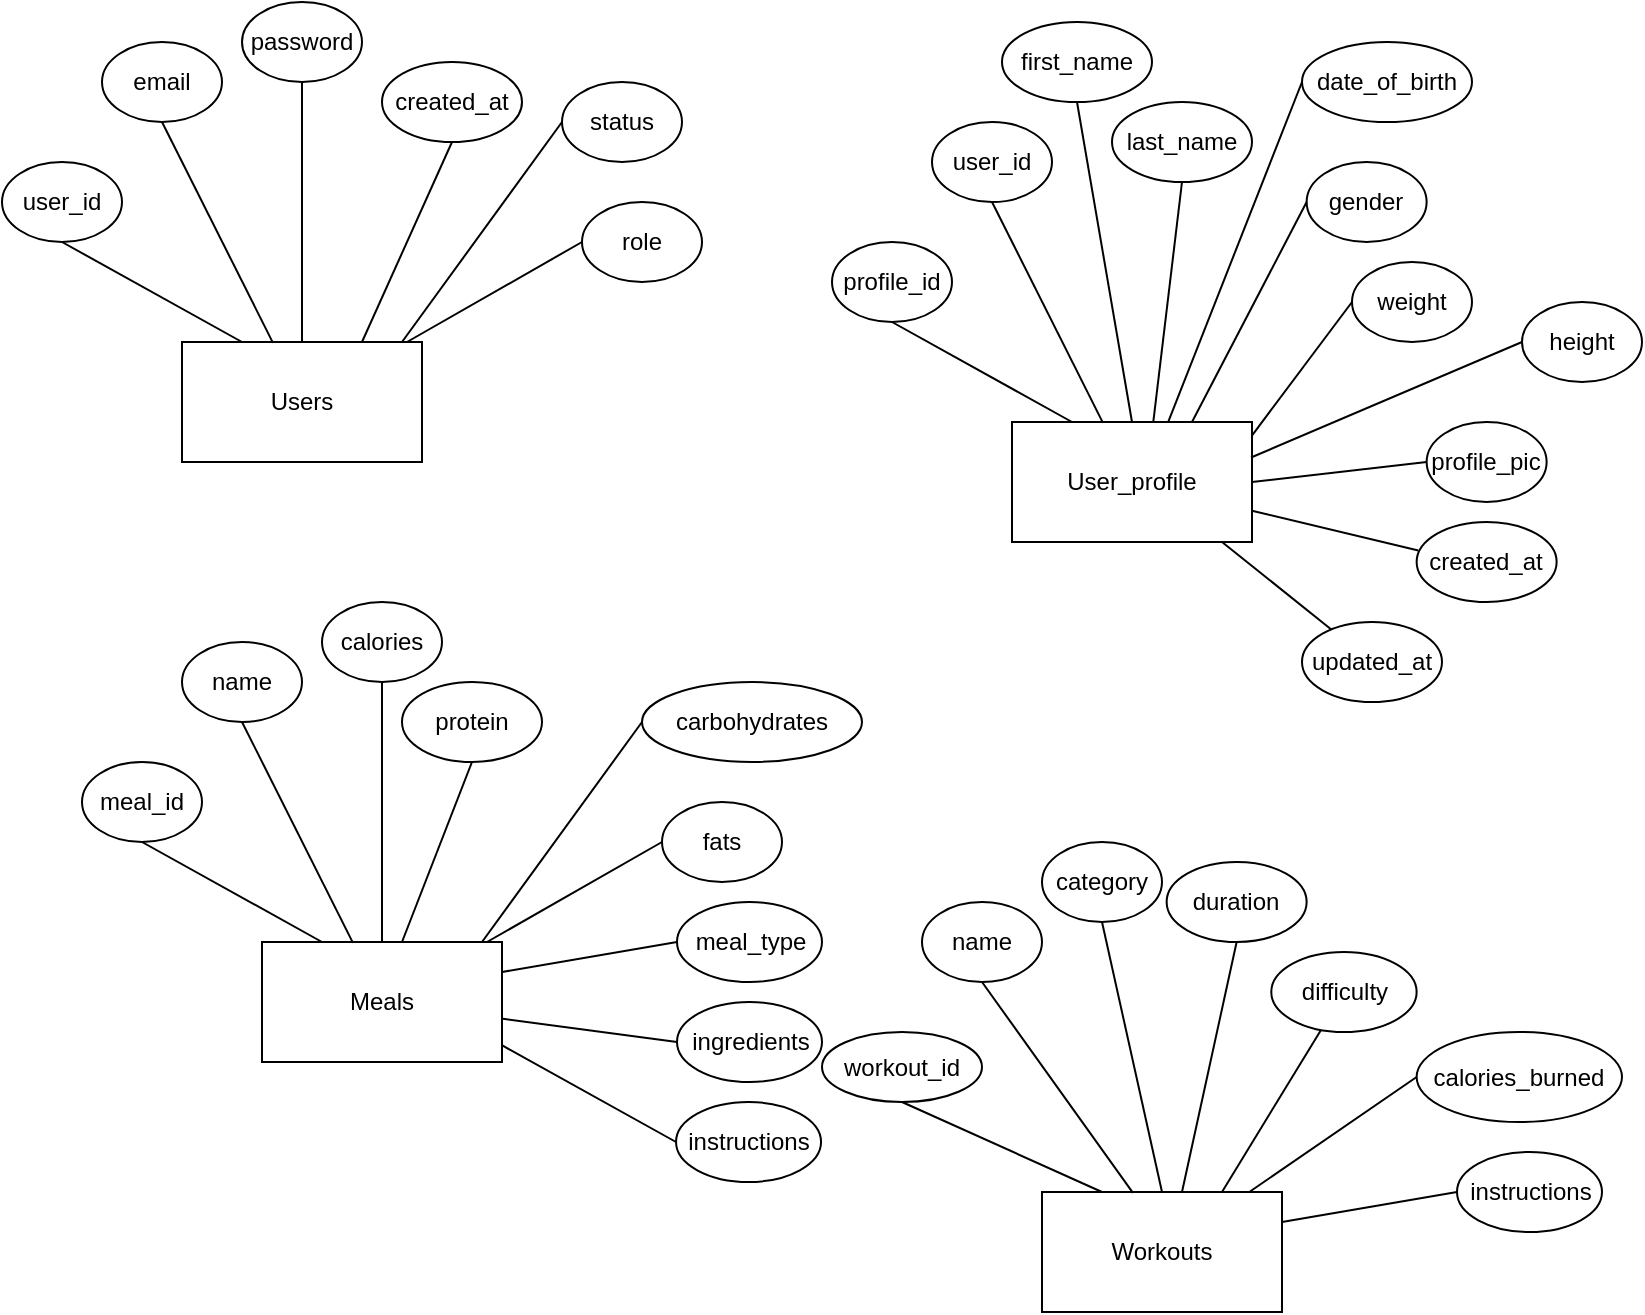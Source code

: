 <mxfile>
    <diagram id="jBs-zmnSxuR3EYOVZ4C9" name="Page-1">
        <mxGraphModel dx="324" dy="604" grid="1" gridSize="10" guides="1" tooltips="1" connect="1" arrows="1" fold="1" page="1" pageScale="1" pageWidth="850" pageHeight="1100" math="0" shadow="0">
            <root>
                <mxCell id="0"/>
                <mxCell id="1" parent="0"/>
                <mxCell id="2" value="Users&lt;br&gt;" style="rounded=0;whiteSpace=wrap;html=1;" vertex="1" parent="1">
                    <mxGeometry x="100" y="190" width="120" height="60" as="geometry"/>
                </mxCell>
                <mxCell id="3" value="user_id" style="ellipse;whiteSpace=wrap;html=1;" vertex="1" parent="1">
                    <mxGeometry x="10" y="100" width="60" height="40" as="geometry"/>
                </mxCell>
                <mxCell id="4" value="" style="endArrow=none;html=1;entryX=0.25;entryY=0;entryDx=0;entryDy=0;exitX=0.5;exitY=1;exitDx=0;exitDy=0;" edge="1" parent="1" source="3" target="2">
                    <mxGeometry width="50" height="50" relative="1" as="geometry">
                        <mxPoint x="120" y="330" as="sourcePoint"/>
                        <mxPoint x="170" y="280" as="targetPoint"/>
                    </mxGeometry>
                </mxCell>
                <mxCell id="5" value="email" style="ellipse;whiteSpace=wrap;html=1;" vertex="1" parent="1">
                    <mxGeometry x="60" y="40" width="60" height="40" as="geometry"/>
                </mxCell>
                <mxCell id="7" value="" style="endArrow=none;html=1;entryX=0.379;entryY=0.007;entryDx=0;entryDy=0;exitX=0.5;exitY=1;exitDx=0;exitDy=0;entryPerimeter=0;" edge="1" parent="1" source="5" target="2">
                    <mxGeometry width="50" height="50" relative="1" as="geometry">
                        <mxPoint x="120" y="330" as="sourcePoint"/>
                        <mxPoint x="170" y="280" as="targetPoint"/>
                    </mxGeometry>
                </mxCell>
                <mxCell id="9" value="password" style="ellipse;whiteSpace=wrap;html=1;" vertex="1" parent="1">
                    <mxGeometry x="130" y="20" width="60" height="40" as="geometry"/>
                </mxCell>
                <mxCell id="11" value="" style="endArrow=none;html=1;exitX=0.5;exitY=0;exitDx=0;exitDy=0;entryX=0.5;entryY=1;entryDx=0;entryDy=0;" edge="1" parent="1" source="2" target="9">
                    <mxGeometry width="50" height="50" relative="1" as="geometry">
                        <mxPoint x="550" y="320" as="sourcePoint"/>
                        <mxPoint x="600" y="270" as="targetPoint"/>
                    </mxGeometry>
                </mxCell>
                <mxCell id="12" value="created_at" style="ellipse;whiteSpace=wrap;html=1;" vertex="1" parent="1">
                    <mxGeometry x="200" y="50" width="70" height="40" as="geometry"/>
                </mxCell>
                <mxCell id="13" value="" style="endArrow=none;html=1;exitX=0.75;exitY=0;exitDx=0;exitDy=0;entryX=0.5;entryY=1;entryDx=0;entryDy=0;" edge="1" parent="1" target="12" source="2">
                    <mxGeometry width="50" height="50" relative="1" as="geometry">
                        <mxPoint x="190" y="190" as="sourcePoint"/>
                        <mxPoint x="630" y="270" as="targetPoint"/>
                    </mxGeometry>
                </mxCell>
                <mxCell id="14" value="status" style="ellipse;whiteSpace=wrap;html=1;" vertex="1" parent="1">
                    <mxGeometry x="290" y="60" width="60" height="40" as="geometry"/>
                </mxCell>
                <mxCell id="15" value="" style="endArrow=none;html=1;entryX=0;entryY=0.5;entryDx=0;entryDy=0;" edge="1" parent="1" target="14">
                    <mxGeometry width="50" height="50" relative="1" as="geometry">
                        <mxPoint x="210" y="190" as="sourcePoint"/>
                        <mxPoint x="730" y="350" as="targetPoint"/>
                    </mxGeometry>
                </mxCell>
                <mxCell id="16" value="role" style="ellipse;whiteSpace=wrap;html=1;" vertex="1" parent="1">
                    <mxGeometry x="300" y="120" width="60" height="40" as="geometry"/>
                </mxCell>
                <mxCell id="17" value="" style="endArrow=none;html=1;entryX=0;entryY=0.5;entryDx=0;entryDy=0;" edge="1" parent="1" target="16" source="2">
                    <mxGeometry width="50" height="50" relative="1" as="geometry">
                        <mxPoint x="290" y="310" as="sourcePoint"/>
                        <mxPoint x="730" y="390" as="targetPoint"/>
                    </mxGeometry>
                </mxCell>
                <mxCell id="19" value="User_profile" style="rounded=0;whiteSpace=wrap;html=1;" vertex="1" parent="1">
                    <mxGeometry x="515" y="230" width="120" height="60" as="geometry"/>
                </mxCell>
                <mxCell id="20" value="profile_id" style="ellipse;whiteSpace=wrap;html=1;" vertex="1" parent="1">
                    <mxGeometry x="425" y="140" width="60" height="40" as="geometry"/>
                </mxCell>
                <mxCell id="21" value="" style="endArrow=none;html=1;entryX=0.25;entryY=0;entryDx=0;entryDy=0;exitX=0.5;exitY=1;exitDx=0;exitDy=0;" edge="1" parent="1" source="20" target="19">
                    <mxGeometry width="50" height="50" relative="1" as="geometry">
                        <mxPoint x="535" y="370" as="sourcePoint"/>
                        <mxPoint x="585" y="320" as="targetPoint"/>
                    </mxGeometry>
                </mxCell>
                <mxCell id="22" value="user_id" style="ellipse;whiteSpace=wrap;html=1;" vertex="1" parent="1">
                    <mxGeometry x="475" y="80" width="60" height="40" as="geometry"/>
                </mxCell>
                <mxCell id="23" value="" style="endArrow=none;html=1;entryX=0.379;entryY=0.007;entryDx=0;entryDy=0;exitX=0.5;exitY=1;exitDx=0;exitDy=0;entryPerimeter=0;" edge="1" parent="1" source="22" target="19">
                    <mxGeometry width="50" height="50" relative="1" as="geometry">
                        <mxPoint x="535" y="370" as="sourcePoint"/>
                        <mxPoint x="585" y="320" as="targetPoint"/>
                    </mxGeometry>
                </mxCell>
                <mxCell id="24" value="first_name" style="ellipse;whiteSpace=wrap;html=1;" vertex="1" parent="1">
                    <mxGeometry x="510" y="30" width="75" height="40" as="geometry"/>
                </mxCell>
                <mxCell id="25" value="" style="endArrow=none;html=1;exitX=0.5;exitY=0;exitDx=0;exitDy=0;entryX=0.5;entryY=1;entryDx=0;entryDy=0;" edge="1" parent="1" source="19" target="24">
                    <mxGeometry width="50" height="50" relative="1" as="geometry">
                        <mxPoint x="965" y="360" as="sourcePoint"/>
                        <mxPoint x="1015" y="310" as="targetPoint"/>
                    </mxGeometry>
                </mxCell>
                <mxCell id="26" value="last_name" style="ellipse;whiteSpace=wrap;html=1;" vertex="1" parent="1">
                    <mxGeometry x="565" y="70" width="70" height="40" as="geometry"/>
                </mxCell>
                <mxCell id="27" value="" style="endArrow=none;html=1;exitX=0.589;exitY=-0.005;exitDx=0;exitDy=0;entryX=0.5;entryY=1;entryDx=0;entryDy=0;exitPerimeter=0;" edge="1" parent="1" source="19" target="26">
                    <mxGeometry width="50" height="50" relative="1" as="geometry">
                        <mxPoint x="605" y="230" as="sourcePoint"/>
                        <mxPoint x="1045" y="310" as="targetPoint"/>
                    </mxGeometry>
                </mxCell>
                <mxCell id="28" value="date_of_birth" style="ellipse;whiteSpace=wrap;html=1;" vertex="1" parent="1">
                    <mxGeometry x="660" y="40" width="85" height="40" as="geometry"/>
                </mxCell>
                <mxCell id="29" value="" style="endArrow=none;html=1;entryX=0;entryY=0.5;entryDx=0;entryDy=0;exitX=0.651;exitY=-0.001;exitDx=0;exitDy=0;exitPerimeter=0;" edge="1" parent="1" target="28" source="19">
                    <mxGeometry width="50" height="50" relative="1" as="geometry">
                        <mxPoint x="625" y="230" as="sourcePoint"/>
                        <mxPoint x="1145" y="390" as="targetPoint"/>
                    </mxGeometry>
                </mxCell>
                <mxCell id="30" value="gender" style="ellipse;whiteSpace=wrap;html=1;" vertex="1" parent="1">
                    <mxGeometry x="662.32" y="100" width="60" height="40" as="geometry"/>
                </mxCell>
                <mxCell id="31" value="" style="endArrow=none;html=1;entryX=0;entryY=0.5;entryDx=0;entryDy=0;exitX=0.75;exitY=0;exitDx=0;exitDy=0;" edge="1" parent="1" source="19" target="30">
                    <mxGeometry width="50" height="50" relative="1" as="geometry">
                        <mxPoint x="630" y="230" as="sourcePoint"/>
                        <mxPoint x="1145" y="430" as="targetPoint"/>
                    </mxGeometry>
                </mxCell>
                <mxCell id="33" value="weight" style="ellipse;whiteSpace=wrap;html=1;" vertex="1" parent="1">
                    <mxGeometry x="685" y="150" width="60" height="40" as="geometry"/>
                </mxCell>
                <mxCell id="34" value="" style="endArrow=none;html=1;entryX=0;entryY=0.5;entryDx=0;entryDy=0;exitX=0.999;exitY=0.115;exitDx=0;exitDy=0;exitPerimeter=0;" edge="1" parent="1" target="33" source="19">
                    <mxGeometry width="50" height="50" relative="1" as="geometry">
                        <mxPoint x="630" y="240" as="sourcePoint"/>
                        <mxPoint x="1152.2" y="500" as="targetPoint"/>
                    </mxGeometry>
                </mxCell>
                <mxCell id="35" value="height" style="ellipse;whiteSpace=wrap;html=1;" vertex="1" parent="1">
                    <mxGeometry x="770" y="170" width="60" height="40" as="geometry"/>
                </mxCell>
                <mxCell id="36" value="" style="endArrow=none;html=1;entryX=0;entryY=0.5;entryDx=0;entryDy=0;exitX=0.996;exitY=0.296;exitDx=0;exitDy=0;exitPerimeter=0;" edge="1" parent="1" target="35" source="19">
                    <mxGeometry width="50" height="50" relative="1" as="geometry">
                        <mxPoint x="635" y="288.45" as="sourcePoint"/>
                        <mxPoint x="1152.32" y="551.55" as="targetPoint"/>
                    </mxGeometry>
                </mxCell>
                <mxCell id="37" value="profile_pic" style="ellipse;whiteSpace=wrap;html=1;" vertex="1" parent="1">
                    <mxGeometry x="722.32" y="230" width="60" height="40" as="geometry"/>
                </mxCell>
                <mxCell id="38" value="" style="endArrow=none;html=1;entryX=0;entryY=0.5;entryDx=0;entryDy=0;exitX=1;exitY=0.5;exitDx=0;exitDy=0;" edge="1" parent="1" target="37" source="19">
                    <mxGeometry width="50" height="50" relative="1" as="geometry">
                        <mxPoint x="644.52" y="296.21" as="sourcePoint"/>
                        <mxPoint x="1162.32" y="600" as="targetPoint"/>
                    </mxGeometry>
                </mxCell>
                <mxCell id="39" value="created_at" style="ellipse;whiteSpace=wrap;html=1;" vertex="1" parent="1">
                    <mxGeometry x="717.32" y="280" width="70" height="40" as="geometry"/>
                </mxCell>
                <mxCell id="40" value="" style="endArrow=none;html=1;entryX=0.012;entryY=0.357;entryDx=0;entryDy=0;entryPerimeter=0;" edge="1" parent="1" target="39" source="19">
                    <mxGeometry width="50" height="50" relative="1" as="geometry">
                        <mxPoint x="585" y="310" as="sourcePoint"/>
                        <mxPoint x="1135" y="540" as="targetPoint"/>
                    </mxGeometry>
                </mxCell>
                <mxCell id="41" value="updated_at" style="ellipse;whiteSpace=wrap;html=1;" vertex="1" parent="1">
                    <mxGeometry x="660" y="330" width="70" height="40" as="geometry"/>
                </mxCell>
                <mxCell id="42" value="" style="endArrow=none;html=1;" edge="1" parent="1" target="41">
                    <mxGeometry width="50" height="50" relative="1" as="geometry">
                        <mxPoint x="620" y="290" as="sourcePoint"/>
                        <mxPoint x="1072.16" y="570" as="targetPoint"/>
                    </mxGeometry>
                </mxCell>
                <mxCell id="44" value="Meals" style="rounded=0;whiteSpace=wrap;html=1;" vertex="1" parent="1">
                    <mxGeometry x="140" y="490" width="120" height="60" as="geometry"/>
                </mxCell>
                <mxCell id="45" value="meal_id" style="ellipse;whiteSpace=wrap;html=1;" vertex="1" parent="1">
                    <mxGeometry x="50" y="400" width="60" height="40" as="geometry"/>
                </mxCell>
                <mxCell id="46" value="" style="endArrow=none;html=1;entryX=0.25;entryY=0;entryDx=0;entryDy=0;exitX=0.5;exitY=1;exitDx=0;exitDy=0;" edge="1" parent="1" source="45" target="44">
                    <mxGeometry width="50" height="50" relative="1" as="geometry">
                        <mxPoint x="160" y="630" as="sourcePoint"/>
                        <mxPoint x="210" y="580" as="targetPoint"/>
                    </mxGeometry>
                </mxCell>
                <mxCell id="47" value="name" style="ellipse;whiteSpace=wrap;html=1;" vertex="1" parent="1">
                    <mxGeometry x="100" y="340" width="60" height="40" as="geometry"/>
                </mxCell>
                <mxCell id="48" value="" style="endArrow=none;html=1;entryX=0.379;entryY=0.007;entryDx=0;entryDy=0;exitX=0.5;exitY=1;exitDx=0;exitDy=0;entryPerimeter=0;" edge="1" parent="1" source="47" target="44">
                    <mxGeometry width="50" height="50" relative="1" as="geometry">
                        <mxPoint x="160" y="630" as="sourcePoint"/>
                        <mxPoint x="210" y="580" as="targetPoint"/>
                    </mxGeometry>
                </mxCell>
                <mxCell id="49" value="calories" style="ellipse;whiteSpace=wrap;html=1;" vertex="1" parent="1">
                    <mxGeometry x="170" y="320" width="60" height="40" as="geometry"/>
                </mxCell>
                <mxCell id="50" value="" style="endArrow=none;html=1;exitX=0.5;exitY=0;exitDx=0;exitDy=0;entryX=0.5;entryY=1;entryDx=0;entryDy=0;" edge="1" parent="1" source="44" target="49">
                    <mxGeometry width="50" height="50" relative="1" as="geometry">
                        <mxPoint x="590" y="620" as="sourcePoint"/>
                        <mxPoint x="640" y="570" as="targetPoint"/>
                    </mxGeometry>
                </mxCell>
                <mxCell id="51" value="protein" style="ellipse;whiteSpace=wrap;html=1;" vertex="1" parent="1">
                    <mxGeometry x="210" y="360" width="70" height="40" as="geometry"/>
                </mxCell>
                <mxCell id="52" value="" style="endArrow=none;html=1;entryX=0.5;entryY=1;entryDx=0;entryDy=0;" edge="1" parent="1" target="51">
                    <mxGeometry width="50" height="50" relative="1" as="geometry">
                        <mxPoint x="210" y="490" as="sourcePoint"/>
                        <mxPoint x="670" y="570" as="targetPoint"/>
                    </mxGeometry>
                </mxCell>
                <mxCell id="53" value="carbohydrates&lt;br&gt;" style="ellipse;whiteSpace=wrap;html=1;" vertex="1" parent="1">
                    <mxGeometry x="330" y="360" width="110" height="40" as="geometry"/>
                </mxCell>
                <mxCell id="54" value="" style="endArrow=none;html=1;entryX=0;entryY=0.5;entryDx=0;entryDy=0;" edge="1" parent="1" target="53">
                    <mxGeometry width="50" height="50" relative="1" as="geometry">
                        <mxPoint x="250" y="490" as="sourcePoint"/>
                        <mxPoint x="770" y="650" as="targetPoint"/>
                    </mxGeometry>
                </mxCell>
                <mxCell id="55" value="fats" style="ellipse;whiteSpace=wrap;html=1;" vertex="1" parent="1">
                    <mxGeometry x="340" y="420" width="60" height="40" as="geometry"/>
                </mxCell>
                <mxCell id="56" value="" style="endArrow=none;html=1;entryX=0;entryY=0.5;entryDx=0;entryDy=0;" edge="1" parent="1" source="44" target="55">
                    <mxGeometry width="50" height="50" relative="1" as="geometry">
                        <mxPoint x="330" y="610" as="sourcePoint"/>
                        <mxPoint x="770" y="690" as="targetPoint"/>
                    </mxGeometry>
                </mxCell>
                <mxCell id="57" value="meal_type" style="ellipse;whiteSpace=wrap;html=1;" vertex="1" parent="1">
                    <mxGeometry x="347.5" y="470" width="72.5" height="40" as="geometry"/>
                </mxCell>
                <mxCell id="58" value="" style="endArrow=none;html=1;entryX=0;entryY=0.5;entryDx=0;entryDy=0;exitX=1;exitY=0.25;exitDx=0;exitDy=0;" edge="1" parent="1" target="57" source="44">
                    <mxGeometry width="50" height="50" relative="1" as="geometry">
                        <mxPoint x="260.0" y="540" as="sourcePoint"/>
                        <mxPoint x="777.5" y="740" as="targetPoint"/>
                    </mxGeometry>
                </mxCell>
                <mxCell id="59" value="ingredients" style="ellipse;whiteSpace=wrap;html=1;" vertex="1" parent="1">
                    <mxGeometry x="347.5" y="520" width="72.5" height="40" as="geometry"/>
                </mxCell>
                <mxCell id="60" value="" style="endArrow=none;html=1;entryX=0;entryY=0.5;entryDx=0;entryDy=0;exitX=1.004;exitY=0.64;exitDx=0;exitDy=0;exitPerimeter=0;" edge="1" parent="1" target="59" source="44">
                    <mxGeometry width="50" height="50" relative="1" as="geometry">
                        <mxPoint x="260.0" y="555.0" as="sourcePoint"/>
                        <mxPoint x="777.5" y="790" as="targetPoint"/>
                    </mxGeometry>
                </mxCell>
                <mxCell id="61" value="instructions" style="ellipse;whiteSpace=wrap;html=1;" vertex="1" parent="1">
                    <mxGeometry x="347.02" y="570" width="72.5" height="40" as="geometry"/>
                </mxCell>
                <mxCell id="62" value="" style="endArrow=none;html=1;entryX=0;entryY=0.5;entryDx=0;entryDy=0;exitX=1.001;exitY=0.862;exitDx=0;exitDy=0;exitPerimeter=0;" edge="1" parent="1" target="61" source="44">
                    <mxGeometry width="50" height="50" relative="1" as="geometry">
                        <mxPoint x="260.0" y="578.4" as="sourcePoint"/>
                        <mxPoint x="777.02" y="840" as="targetPoint"/>
                    </mxGeometry>
                </mxCell>
                <mxCell id="63" value="Workouts" style="rounded=0;whiteSpace=wrap;html=1;" vertex="1" parent="1">
                    <mxGeometry x="530" y="615" width="120" height="60" as="geometry"/>
                </mxCell>
                <mxCell id="64" value="workout_id" style="ellipse;whiteSpace=wrap;html=1;" vertex="1" parent="1">
                    <mxGeometry x="420" y="535" width="80" height="35" as="geometry"/>
                </mxCell>
                <mxCell id="65" value="" style="endArrow=none;html=1;entryX=0.25;entryY=0;entryDx=0;entryDy=0;exitX=0.5;exitY=1;exitDx=0;exitDy=0;" edge="1" parent="1" source="64" target="63">
                    <mxGeometry width="50" height="50" relative="1" as="geometry">
                        <mxPoint x="550" y="755" as="sourcePoint"/>
                        <mxPoint x="600" y="705" as="targetPoint"/>
                    </mxGeometry>
                </mxCell>
                <mxCell id="66" value="name" style="ellipse;whiteSpace=wrap;html=1;" vertex="1" parent="1">
                    <mxGeometry x="470" y="470" width="60" height="40" as="geometry"/>
                </mxCell>
                <mxCell id="67" value="" style="endArrow=none;html=1;entryX=0.379;entryY=0.007;entryDx=0;entryDy=0;exitX=0.5;exitY=1;exitDx=0;exitDy=0;entryPerimeter=0;" edge="1" parent="1" source="66" target="63">
                    <mxGeometry width="50" height="50" relative="1" as="geometry">
                        <mxPoint x="550" y="755" as="sourcePoint"/>
                        <mxPoint x="600" y="705" as="targetPoint"/>
                    </mxGeometry>
                </mxCell>
                <mxCell id="68" value="category" style="ellipse;whiteSpace=wrap;html=1;" vertex="1" parent="1">
                    <mxGeometry x="530" y="440" width="60" height="40" as="geometry"/>
                </mxCell>
                <mxCell id="69" value="" style="endArrow=none;html=1;exitX=0.5;exitY=0;exitDx=0;exitDy=0;entryX=0.5;entryY=1;entryDx=0;entryDy=0;" edge="1" parent="1" source="63" target="68">
                    <mxGeometry width="50" height="50" relative="1" as="geometry">
                        <mxPoint x="980" y="745" as="sourcePoint"/>
                        <mxPoint x="1030" y="695" as="targetPoint"/>
                    </mxGeometry>
                </mxCell>
                <mxCell id="70" value="duration" style="ellipse;whiteSpace=wrap;html=1;" vertex="1" parent="1">
                    <mxGeometry x="592.32" y="450" width="70" height="40" as="geometry"/>
                </mxCell>
                <mxCell id="71" value="" style="endArrow=none;html=1;entryX=0.5;entryY=1;entryDx=0;entryDy=0;" edge="1" parent="1" target="70">
                    <mxGeometry width="50" height="50" relative="1" as="geometry">
                        <mxPoint x="600" y="615" as="sourcePoint"/>
                        <mxPoint x="1060" y="695" as="targetPoint"/>
                    </mxGeometry>
                </mxCell>
                <mxCell id="72" value="difficulty" style="ellipse;whiteSpace=wrap;html=1;" vertex="1" parent="1">
                    <mxGeometry x="644.64" y="495" width="72.68" height="40" as="geometry"/>
                </mxCell>
                <mxCell id="73" value="" style="endArrow=none;html=1;exitX=0.75;exitY=0;exitDx=0;exitDy=0;" edge="1" parent="1" target="72" source="63">
                    <mxGeometry width="50" height="50" relative="1" as="geometry">
                        <mxPoint x="640" y="615" as="sourcePoint"/>
                        <mxPoint x="1160" y="775" as="targetPoint"/>
                    </mxGeometry>
                </mxCell>
                <mxCell id="74" value="calories_burned" style="ellipse;whiteSpace=wrap;html=1;" vertex="1" parent="1">
                    <mxGeometry x="717.32" y="535" width="102.68" height="45" as="geometry"/>
                </mxCell>
                <mxCell id="75" value="" style="endArrow=none;html=1;entryX=0;entryY=0.5;entryDx=0;entryDy=0;" edge="1" parent="1" source="63" target="74">
                    <mxGeometry width="50" height="50" relative="1" as="geometry">
                        <mxPoint x="720" y="735" as="sourcePoint"/>
                        <mxPoint x="1160" y="815" as="targetPoint"/>
                    </mxGeometry>
                </mxCell>
                <mxCell id="76" value="instructions" style="ellipse;whiteSpace=wrap;html=1;" vertex="1" parent="1">
                    <mxGeometry x="737.5" y="595" width="72.5" height="40" as="geometry"/>
                </mxCell>
                <mxCell id="77" value="" style="endArrow=none;html=1;entryX=0;entryY=0.5;entryDx=0;entryDy=0;exitX=1;exitY=0.25;exitDx=0;exitDy=0;" edge="1" parent="1" source="63" target="76">
                    <mxGeometry width="50" height="50" relative="1" as="geometry">
                        <mxPoint x="650.0" y="665" as="sourcePoint"/>
                        <mxPoint x="1167.5" y="865" as="targetPoint"/>
                    </mxGeometry>
                </mxCell>
            </root>
        </mxGraphModel>
    </diagram>
</mxfile>
